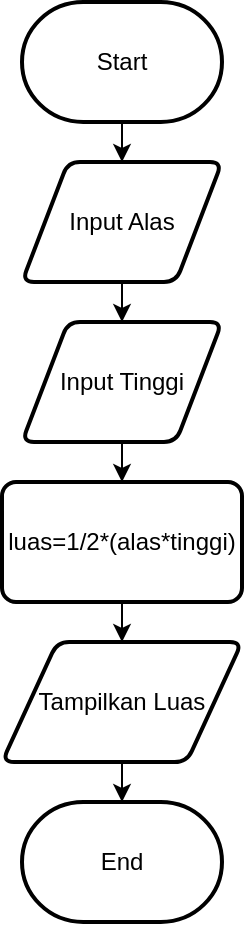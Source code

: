 <mxfile version="21.6.8" type="github" pages="2">
  <diagram name="flowchart menghitung luas segitiga" id="02AUiCBUXTpu5wbuscKD">
    <mxGraphModel dx="794" dy="502" grid="1" gridSize="10" guides="1" tooltips="1" connect="1" arrows="1" fold="1" page="1" pageScale="1" pageWidth="827" pageHeight="1169" math="0" shadow="0">
      <root>
        <mxCell id="0" />
        <mxCell id="1" parent="0" />
        <mxCell id="TOHR-k1hnIP0gA2bytH3-19" style="edgeStyle=orthogonalEdgeStyle;rounded=0;orthogonalLoop=1;jettySize=auto;html=1;" parent="1" source="TOHR-k1hnIP0gA2bytH3-12" target="TOHR-k1hnIP0gA2bytH3-16" edge="1">
          <mxGeometry relative="1" as="geometry" />
        </mxCell>
        <mxCell id="TOHR-k1hnIP0gA2bytH3-12" value="Start" style="strokeWidth=2;html=1;shape=mxgraph.flowchart.terminator;whiteSpace=wrap;" parent="1" vertex="1">
          <mxGeometry x="330" y="40" width="100" height="60" as="geometry" />
        </mxCell>
        <mxCell id="TOHR-k1hnIP0gA2bytH3-23" style="edgeStyle=orthogonalEdgeStyle;rounded=0;orthogonalLoop=1;jettySize=auto;html=1;entryX=0.5;entryY=0;entryDx=0;entryDy=0;" parent="1" source="TOHR-k1hnIP0gA2bytH3-14" target="TOHR-k1hnIP0gA2bytH3-24" edge="1">
          <mxGeometry relative="1" as="geometry" />
        </mxCell>
        <mxCell id="TOHR-k1hnIP0gA2bytH3-14" value="luas=1/2*(alas*tinggi)" style="rounded=1;whiteSpace=wrap;html=1;absoluteArcSize=1;arcSize=14;strokeWidth=2;" parent="1" vertex="1">
          <mxGeometry x="320" y="280" width="120" height="60" as="geometry" />
        </mxCell>
        <mxCell id="TOHR-k1hnIP0gA2bytH3-15" value="End" style="strokeWidth=2;html=1;shape=mxgraph.flowchart.terminator;whiteSpace=wrap;" parent="1" vertex="1">
          <mxGeometry x="330" y="440" width="100" height="60" as="geometry" />
        </mxCell>
        <mxCell id="TOHR-k1hnIP0gA2bytH3-21" style="edgeStyle=orthogonalEdgeStyle;rounded=0;orthogonalLoop=1;jettySize=auto;html=1;" parent="1" source="TOHR-k1hnIP0gA2bytH3-16" target="TOHR-k1hnIP0gA2bytH3-17" edge="1">
          <mxGeometry relative="1" as="geometry" />
        </mxCell>
        <mxCell id="TOHR-k1hnIP0gA2bytH3-16" value="Input Alas" style="shape=parallelogram;html=1;strokeWidth=2;perimeter=parallelogramPerimeter;whiteSpace=wrap;rounded=1;arcSize=12;size=0.23;" parent="1" vertex="1">
          <mxGeometry x="330" y="120" width="100" height="60" as="geometry" />
        </mxCell>
        <mxCell id="TOHR-k1hnIP0gA2bytH3-22" style="edgeStyle=orthogonalEdgeStyle;rounded=0;orthogonalLoop=1;jettySize=auto;html=1;" parent="1" source="TOHR-k1hnIP0gA2bytH3-17" target="TOHR-k1hnIP0gA2bytH3-14" edge="1">
          <mxGeometry relative="1" as="geometry" />
        </mxCell>
        <mxCell id="TOHR-k1hnIP0gA2bytH3-17" value="Input Tinggi" style="shape=parallelogram;html=1;strokeWidth=2;perimeter=parallelogramPerimeter;whiteSpace=wrap;rounded=1;arcSize=12;size=0.23;" parent="1" vertex="1">
          <mxGeometry x="330" y="200" width="100" height="60" as="geometry" />
        </mxCell>
        <mxCell id="TOHR-k1hnIP0gA2bytH3-25" style="edgeStyle=orthogonalEdgeStyle;rounded=0;orthogonalLoop=1;jettySize=auto;html=1;" parent="1" source="TOHR-k1hnIP0gA2bytH3-24" target="TOHR-k1hnIP0gA2bytH3-15" edge="1">
          <mxGeometry relative="1" as="geometry" />
        </mxCell>
        <mxCell id="TOHR-k1hnIP0gA2bytH3-24" value="Tampilkan Luas" style="shape=parallelogram;html=1;strokeWidth=2;perimeter=parallelogramPerimeter;whiteSpace=wrap;rounded=1;arcSize=12;size=0.23;" parent="1" vertex="1">
          <mxGeometry x="320" y="360" width="120" height="60" as="geometry" />
        </mxCell>
      </root>
    </mxGraphModel>
  </diagram>
  <diagram id="8VTxvFwr_7CSF54wP58C" name="Memeriksa tahun kabisat">
    <mxGraphModel dx="794" dy="502" grid="1" gridSize="10" guides="1" tooltips="1" connect="1" arrows="1" fold="1" page="1" pageScale="1" pageWidth="827" pageHeight="1169" math="0" shadow="0">
      <root>
        <mxCell id="0" />
        <mxCell id="1" parent="0" />
        <mxCell id="DsSLYKMkiSOnTwV5Oxru-4" style="edgeStyle=orthogonalEdgeStyle;rounded=0;orthogonalLoop=1;jettySize=auto;html=1;" edge="1" parent="1" source="DsSLYKMkiSOnTwV5Oxru-1" target="DsSLYKMkiSOnTwV5Oxru-2">
          <mxGeometry relative="1" as="geometry" />
        </mxCell>
        <mxCell id="DsSLYKMkiSOnTwV5Oxru-1" value="start" style="strokeWidth=2;html=1;shape=mxgraph.flowchart.terminator;whiteSpace=wrap;" vertex="1" parent="1">
          <mxGeometry x="360" y="60" width="100" height="60" as="geometry" />
        </mxCell>
        <mxCell id="DsSLYKMkiSOnTwV5Oxru-5" style="edgeStyle=orthogonalEdgeStyle;rounded=0;orthogonalLoop=1;jettySize=auto;html=1;entryX=0.5;entryY=0;entryDx=0;entryDy=0;entryPerimeter=0;" edge="1" parent="1" source="DsSLYKMkiSOnTwV5Oxru-2" target="DsSLYKMkiSOnTwV5Oxru-3">
          <mxGeometry relative="1" as="geometry" />
        </mxCell>
        <mxCell id="DsSLYKMkiSOnTwV5Oxru-2" value="Masukkan tahun" style="shape=parallelogram;html=1;strokeWidth=2;perimeter=parallelogramPerimeter;whiteSpace=wrap;rounded=1;arcSize=12;size=0.23;" vertex="1" parent="1">
          <mxGeometry x="345" y="170" width="130" height="60" as="geometry" />
        </mxCell>
        <mxCell id="DsSLYKMkiSOnTwV5Oxru-7" style="edgeStyle=orthogonalEdgeStyle;rounded=0;orthogonalLoop=1;jettySize=auto;html=1;" edge="1" parent="1" source="DsSLYKMkiSOnTwV5Oxru-3" target="DsSLYKMkiSOnTwV5Oxru-6">
          <mxGeometry relative="1" as="geometry" />
        </mxCell>
        <mxCell id="DsSLYKMkiSOnTwV5Oxru-9" value="False" style="edgeLabel;html=1;align=center;verticalAlign=middle;resizable=0;points=[];" vertex="1" connectable="0" parent="DsSLYKMkiSOnTwV5Oxru-7">
          <mxGeometry x="-0.308" relative="1" as="geometry">
            <mxPoint y="-12" as="offset" />
          </mxGeometry>
        </mxCell>
        <mxCell id="DsSLYKMkiSOnTwV5Oxru-10" style="edgeStyle=orthogonalEdgeStyle;rounded=0;orthogonalLoop=1;jettySize=auto;html=1;" edge="1" parent="1" source="DsSLYKMkiSOnTwV5Oxru-3" target="DsSLYKMkiSOnTwV5Oxru-8">
          <mxGeometry relative="1" as="geometry" />
        </mxCell>
        <mxCell id="DsSLYKMkiSOnTwV5Oxru-11" value="True" style="edgeLabel;html=1;align=center;verticalAlign=middle;resizable=0;points=[];" vertex="1" connectable="0" parent="DsSLYKMkiSOnTwV5Oxru-10">
          <mxGeometry x="-0.302" y="-2" relative="1" as="geometry">
            <mxPoint x="-18" as="offset" />
          </mxGeometry>
        </mxCell>
        <mxCell id="DsSLYKMkiSOnTwV5Oxru-3" value="tahun % 4 === 0" style="strokeWidth=2;html=1;shape=mxgraph.flowchart.decision;whiteSpace=wrap;" vertex="1" parent="1">
          <mxGeometry x="360" y="272" width="100" height="100" as="geometry" />
        </mxCell>
        <mxCell id="DsSLYKMkiSOnTwV5Oxru-6" value="Bukan Tahun Kabisat" style="shape=parallelogram;html=1;strokeWidth=2;perimeter=parallelogramPerimeter;whiteSpace=wrap;rounded=1;arcSize=12;size=0.23;" vertex="1" parent="1">
          <mxGeometry x="540" y="292" width="100" height="60" as="geometry" />
        </mxCell>
        <mxCell id="DsSLYKMkiSOnTwV5Oxru-13" style="edgeStyle=orthogonalEdgeStyle;rounded=0;orthogonalLoop=1;jettySize=auto;html=1;" edge="1" parent="1" source="DsSLYKMkiSOnTwV5Oxru-8" target="DsSLYKMkiSOnTwV5Oxru-12">
          <mxGeometry relative="1" as="geometry" />
        </mxCell>
        <mxCell id="DsSLYKMkiSOnTwV5Oxru-8" value="Tahun Kabisat" style="shape=parallelogram;html=1;strokeWidth=2;perimeter=parallelogramPerimeter;whiteSpace=wrap;rounded=1;arcSize=12;size=0.23;" vertex="1" parent="1">
          <mxGeometry x="345" y="410" width="130" height="60" as="geometry" />
        </mxCell>
        <mxCell id="DsSLYKMkiSOnTwV5Oxru-12" value="end" style="strokeWidth=2;html=1;shape=mxgraph.flowchart.terminator;whiteSpace=wrap;" vertex="1" parent="1">
          <mxGeometry x="360" y="500" width="100" height="60" as="geometry" />
        </mxCell>
      </root>
    </mxGraphModel>
  </diagram>
</mxfile>
